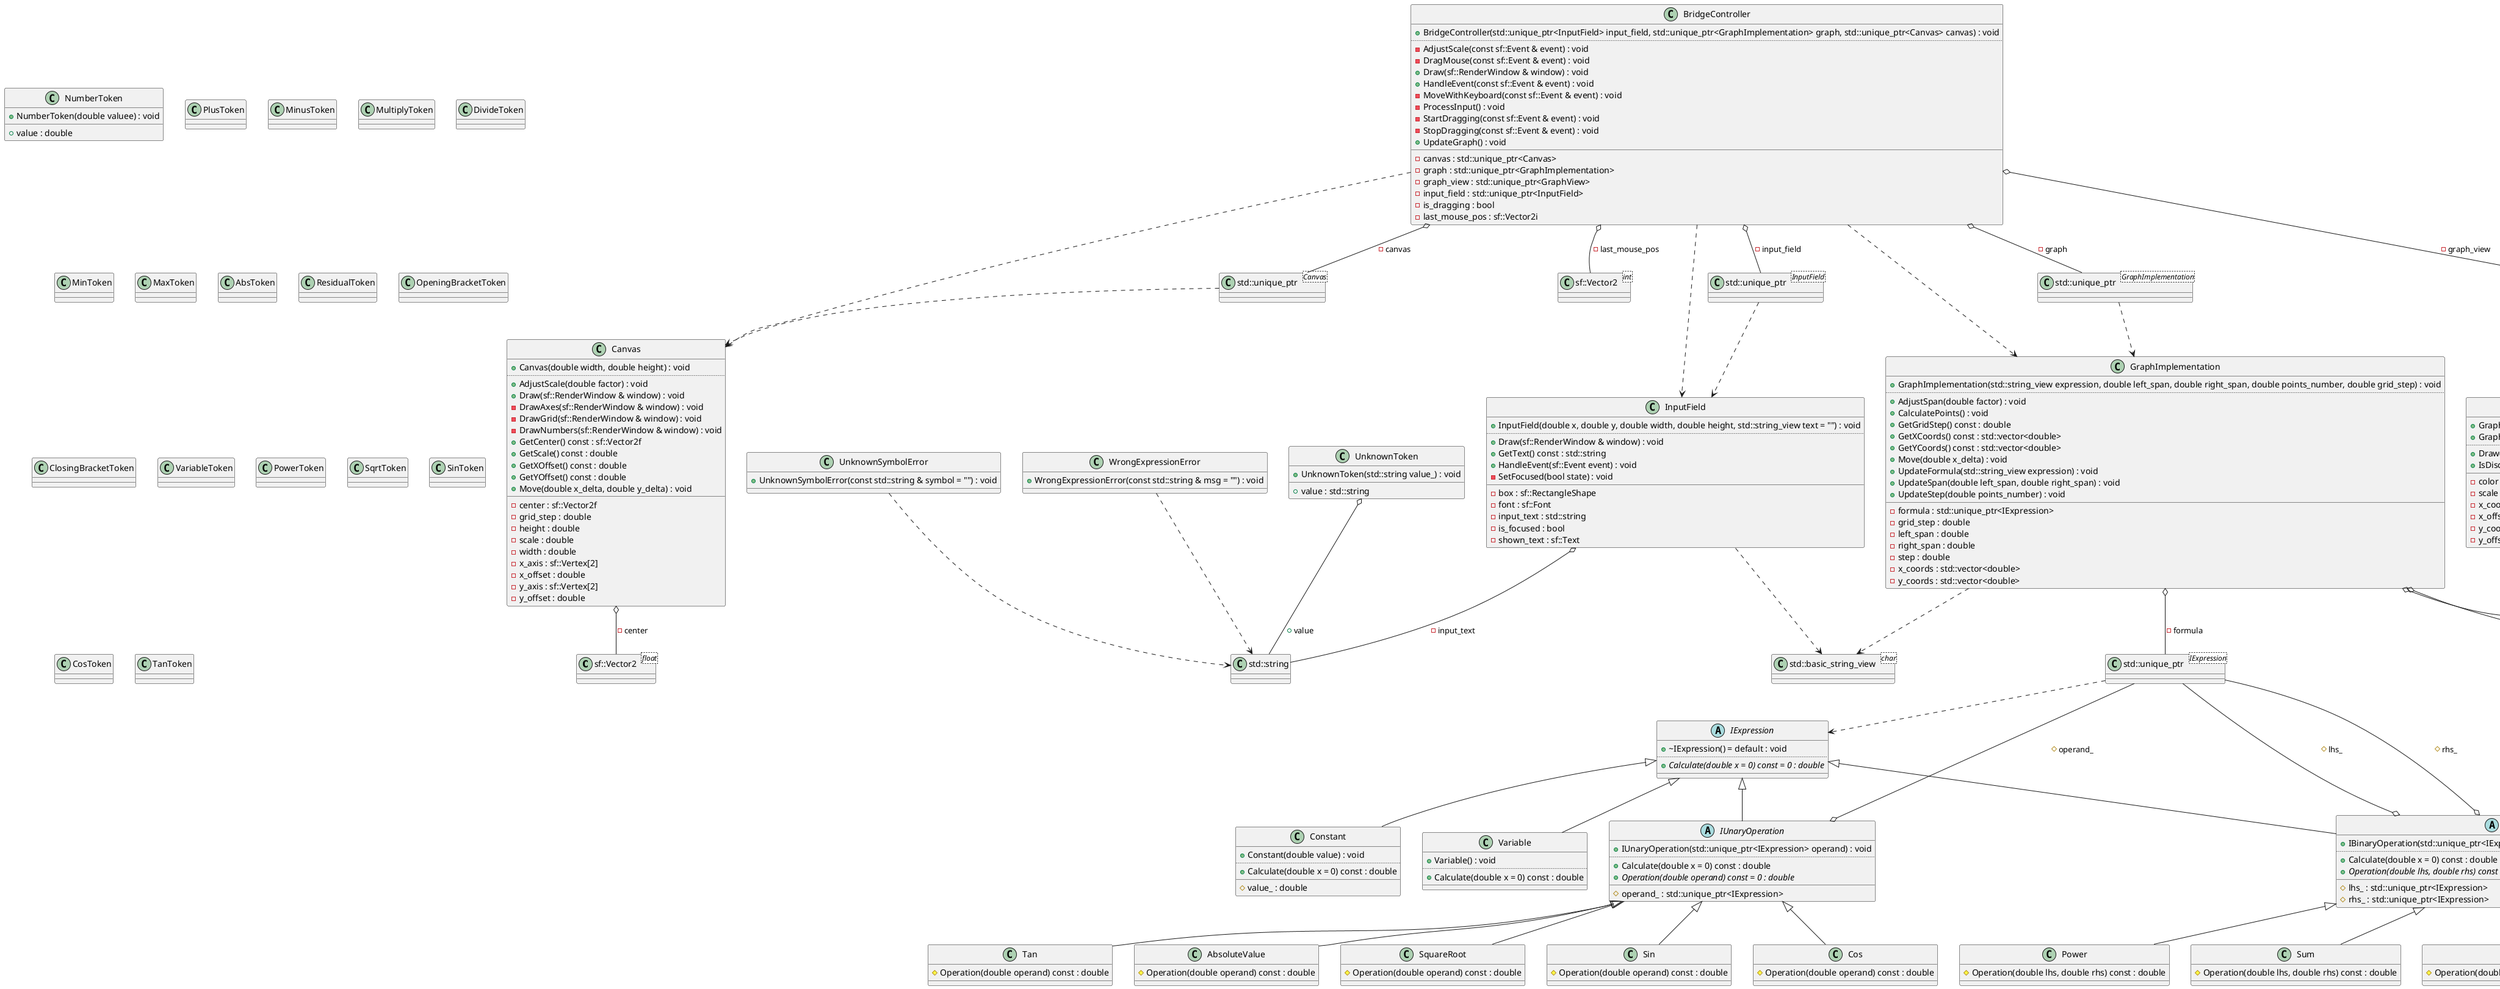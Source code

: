 @startuml
class "sf::Vector2<float>" as C_0011369533705994597869
class C_0011369533705994597869 {
__
}
class "sf::Vector2<int>" as C_0002600167325038268945
class C_0002600167325038268945 {
__
}
class "std::string" as C_0015070288861779828488
class C_0015070288861779828488 {
__
}
class "std::unique_ptr<IExpression>" as C_0014658766721805681730
class C_0014658766721805681730 {
__
}
class "std::basic_string_view<char>" as C_0005583959530034250771
class C_0005583959530034250771 {
__
}
class "std::vector<double>" as C_0004101108369970767411
class C_0004101108369970767411 {
__
}
class "std::unique_ptr<InputField>" as C_0006172602671236523104
class C_0006172602671236523104 {
__
}
class "std::unique_ptr<GraphImplementation>" as C_0017517283236001165451
class C_0017517283236001165451 {
__
}
class "std::unique_ptr<Canvas>" as C_0015342941539595836045
class C_0015342941539595836045 {
__
}
class "std::unique_ptr<GraphView>" as C_0000966479641069824467
class C_0000966479641069824467 {
__
}
class "UnknownSymbolError" as C_0015820084507609131393
class C_0015820084507609131393 {
+UnknownSymbolError(const std::string & symbol = "") : void
__
}
class "WrongExpressionError" as C_0000626201140025210898
class C_0000626201140025210898 {
+WrongExpressionError(const std::string & msg = "") : void
__
}
class "NumberToken" as C_0010376182386861994985
class C_0010376182386861994985 {
+NumberToken(double valuee) : void
__
+value : double
}
class "UnknownToken" as C_0014237075050008292200
class C_0014237075050008292200 {
+UnknownToken(std::string value_) : void
__
+value : std::string
}
class "PlusToken" as C_0015486961783918305500
class C_0015486961783918305500 {
__
}
class "MinusToken" as C_0016217885579057757615
class C_0016217885579057757615 {
__
}
class "MultiplyToken" as C_0004371315218311210943
class C_0004371315218311210943 {
__
}
class "DivideToken" as C_0000980545392795749743
class C_0000980545392795749743 {
__
}
class "MinToken" as C_0000900126371454315848
class C_0000900126371454315848 {
__
}
class "MaxToken" as C_0001300337970608941314
class C_0001300337970608941314 {
__
}
class "AbsToken" as C_0005810287322720546343
class C_0005810287322720546343 {
__
}
class "ResidualToken" as C_0002747152071026548661
class C_0002747152071026548661 {
__
}
class "OpeningBracketToken" as C_0015539667817488418999
class C_0015539667817488418999 {
__
}
class "ClosingBracketToken" as C_0011022161020359027620
class C_0011022161020359027620 {
__
}
class "VariableToken" as C_0007594499529512886508
class C_0007594499529512886508 {
__
}
class "PowerToken" as C_0013629384983392063059
class C_0013629384983392063059 {
__
}
class "SqrtToken" as C_0007661669716814474771
class C_0007661669716814474771 {
__
}
class "SinToken" as C_0013890847064768755819
class C_0013890847064768755819 {
__
}
class "CosToken" as C_0017602930430692160182
class C_0017602930430692160182 {
__
}
class "TanToken" as C_0013135945730050843093
class C_0013135945730050843093 {
__
}
abstract "IExpression" as C_0011145532357001778110
abstract C_0011145532357001778110 {
+~IExpression() = default : void
..
{abstract} +Calculate(double x = 0) const = 0 : double
__
}
class "Constant" as C_0010078073438086618327
class C_0010078073438086618327 {
+Constant(double value) : void
..
+Calculate(double x = 0) const : double
__
#value_ : double
}
class "Variable" as C_0010224091379075340813
class C_0010224091379075340813 {
+Variable() : void
..
+Calculate(double x = 0) const : double
__
}
abstract "IUnaryOperation" as C_0003654047602719362147
abstract C_0003654047602719362147 {
+IUnaryOperation(std::unique_ptr<IExpression> operand) : void
..
+Calculate(double x = 0) const : double
{abstract} +Operation(double operand) const = 0 : double
__
#operand_ : std::unique_ptr<IExpression>
}
abstract "IBinaryOperation" as C_0015477007610714941769
abstract C_0015477007610714941769 {
+IBinaryOperation(std::unique_ptr<IExpression> lhs, std::unique_ptr<IExpression> rhs) : void
..
+Calculate(double x = 0) const : double
{abstract} +Operation(double lhs, double rhs) const = 0 : double
__
#lhs_ : std::unique_ptr<IExpression>
#rhs_ : std::unique_ptr<IExpression>
}
class "AbsoluteValue" as C_0002648872377582377791
class C_0002648872377582377791 {
#Operation(double operand) const : double
__
}
class "SquareRoot" as C_0000936659452153497111
class C_0000936659452153497111 {
#Operation(double operand) const : double
__
}
class "Sin" as C_0007276738852063068385
class C_0007276738852063068385 {
#Operation(double operand) const : double
__
}
class "Cos" as C_0003665225839011725998
class C_0003665225839011725998 {
#Operation(double operand) const : double
__
}
class "Tan" as C_0010951239326993173265
class C_0010951239326993173265 {
#Operation(double operand) const : double
__
}
class "Sum" as C_0002855974134252107382
class C_0002855974134252107382 {
#Operation(double lhs, double rhs) const : double
__
}
class "Subtract" as C_0006680420947938474806
class C_0006680420947938474806 {
#Operation(double lhs, double rhs) const : double
__
}
class "Multiply" as C_0006209599591027359282
class C_0006209599591027359282 {
#Operation(double lhs, double rhs) const : double
__
}
class "Divide" as C_0012357134877200136645
class C_0012357134877200136645 {
#Operation(double lhs, double rhs) const : double
__
}
class "Residual" as C_0014408252395982844670
class C_0014408252395982844670 {
#Operation(double lhs, double rhs) const : double
__
}
class "Minimum" as C_0015337580313771870959
class C_0015337580313771870959 {
#Operation(double lhs, double rhs) const : double
__
}
class "Maximum" as C_0008887037599514575403
class C_0008887037599514575403 {
#Operation(double lhs, double rhs) const : double
__
}
class "Power" as C_0005219308653151929648
class C_0005219308653151929648 {
#Operation(double lhs, double rhs) const : double
__
}
class "GraphImplementation" as C_0007984576225387246099
class C_0007984576225387246099 {
+GraphImplementation(std::string_view expression, double left_span, double right_span, double points_number, double grid_step) : void
..
+AdjustSpan(double factor) : void
+CalculatePoints() : void
+GetGridStep() const : double
+GetXCoords() const : std::vector<double>
+GetYCoords() const : std::vector<double>
+Move(double x_delta) : void
+UpdateFormula(std::string_view expression) : void
+UpdateSpan(double left_span, double right_span) : void
+UpdateStep(double points_number) : void
__
-formula : std::unique_ptr<IExpression>
-grid_step : double
-left_span : double
-right_span : double
-step : double
-x_coords : std::vector<double>
-y_coords : std::vector<double>
}
class "Canvas" as C_0014971548349524840202
class C_0014971548349524840202 {
+Canvas(double width, double height) : void
..
+AdjustScale(double factor) : void
+Draw(sf::RenderWindow & window) : void
-DrawAxes(sf::RenderWindow & window) : void
-DrawGrid(sf::RenderWindow & window) : void
-DrawNumbers(sf::RenderWindow & window) : void
+GetCenter() const : sf::Vector2f
+GetScale() const : double
+GetXOffset() const : double
+GetYOffset() const : double
+Move(double x_delta, double y_delta) : void
__
-center : sf::Vector2f
-grid_step : double
-height : double
-scale : double
-width : double
-x_axis : sf::Vertex[2]
-x_offset : double
-y_axis : sf::Vertex[2]
-y_offset : double
}
class "GraphView" as C_0014771559603893296745
class C_0014771559603893296745 {
+GraphView() = default : void
+GraphView(const std::vector<double> & x_coords, const std::vector<double> & y_coords, double x_offset = DEFAULT_X_OFFSET, double y_offset = DEFAULT_Y_OFFSET, double scale = DEFAULT_SCALE, sf::Color color = = DEFAULT_COLOR) : void
..
+Draw(sf::RenderWindow & window) : void
+IsDiscontinuous(double y_1, double y_2) : bool
__
-color : sf::Color
-scale : double
-x_coords : std::vector<double>
-x_offset : double
-y_coords : std::vector<double>
-y_offset : double
}
class "InputField" as C_0010059840003532263374
class C_0010059840003532263374 {
+InputField(double x, double y, double width, double height, std::string_view text = "") : void
..
+Draw(sf::RenderWindow & window) : void
+GetText() const : std::string
+HandleEvent(sf::Event event) : void
-SetFocused(bool state) : void
__
-box : sf::RectangleShape
-font : sf::Font
-input_text : std::string
-is_focused : bool
-shown_text : sf::Text
}
class "BridgeController" as C_0016626464198588782218
class C_0016626464198588782218 {
+BridgeController(std::unique_ptr<InputField> input_field, std::unique_ptr<GraphImplementation> graph, std::unique_ptr<Canvas> canvas) : void
..
-AdjustScale(const sf::Event & event) : void
-DragMouse(const sf::Event & event) : void
+Draw(sf::RenderWindow & window) : void
+HandleEvent(const sf::Event & event) : void
-MoveWithKeyboard(const sf::Event & event) : void
-ProcessInput() : void
-StartDragging(const sf::Event & event) : void
-StopDragging(const sf::Event & event) : void
+UpdateGraph() : void
__
-canvas : std::unique_ptr<Canvas>
-graph : std::unique_ptr<GraphImplementation>
-graph_view : std::unique_ptr<GraphView>
-input_field : std::unique_ptr<InputField>
-is_dragging : bool
-last_mouse_pos : sf::Vector2i
}
C_0014658766721805681730 ..> C_0011145532357001778110
C_0006172602671236523104 ..> C_0010059840003532263374
C_0017517283236001165451 ..> C_0007984576225387246099
C_0015342941539595836045 ..> C_0014971548349524840202
C_0000966479641069824467 ..> C_0014771559603893296745
C_0015820084507609131393 ..> C_0015070288861779828488
C_0000626201140025210898 ..> C_0015070288861779828488
C_0014237075050008292200 o-- C_0015070288861779828488 : +value
C_0011145532357001778110 <|-- C_0010078073438086618327

C_0011145532357001778110 <|-- C_0010224091379075340813

C_0003654047602719362147 o-- C_0014658766721805681730 : #operand_
C_0011145532357001778110 <|-- C_0003654047602719362147

C_0015477007610714941769 o-- C_0014658766721805681730 : #lhs_
C_0015477007610714941769 o-- C_0014658766721805681730 : #rhs_
C_0011145532357001778110 <|-- C_0015477007610714941769

C_0003654047602719362147 <|-- C_0002648872377582377791

C_0003654047602719362147 <|-- C_0000936659452153497111

C_0003654047602719362147 <|-- C_0007276738852063068385

C_0003654047602719362147 <|-- C_0003665225839011725998

C_0003654047602719362147 <|-- C_0010951239326993173265

C_0015477007610714941769 <|-- C_0002855974134252107382

C_0015477007610714941769 <|-- C_0006680420947938474806

C_0015477007610714941769 <|-- C_0006209599591027359282

C_0015477007610714941769 <|-- C_0012357134877200136645

C_0015477007610714941769 <|-- C_0014408252395982844670

C_0015477007610714941769 <|-- C_0015337580313771870959

C_0015477007610714941769 <|-- C_0008887037599514575403

C_0015477007610714941769 <|-- C_0005219308653151929648

C_0007984576225387246099 ..> C_0005583959530034250771
C_0007984576225387246099 o-- C_0014658766721805681730 : -formula
C_0007984576225387246099 o-- C_0004101108369970767411 : -x_coords
C_0007984576225387246099 o-- C_0004101108369970767411 : -y_coords
C_0014971548349524840202 o-- C_0011369533705994597869 : -center
C_0014771559603893296745 o-- C_0004101108369970767411 : -x_coords
C_0014771559603893296745 o-- C_0004101108369970767411 : -y_coords
C_0010059840003532263374 ..> C_0005583959530034250771
C_0010059840003532263374 o-- C_0015070288861779828488 : -input_text
C_0016626464198588782218 ..> C_0010059840003532263374
C_0016626464198588782218 ..> C_0007984576225387246099
C_0016626464198588782218 ..> C_0014971548349524840202
C_0016626464198588782218 o-- C_0006172602671236523104 : -input_field
C_0016626464198588782218 o-- C_0017517283236001165451 : -graph
C_0016626464198588782218 o-- C_0015342941539595836045 : -canvas
C_0016626464198588782218 o-- C_0000966479641069824467 : -graph_view
C_0016626464198588782218 o-- C_0002600167325038268945 : -last_mouse_pos

'Generated with clang-uml, version 0.5.5
'LLVM version Homebrew clang version 19.1.4
@enduml
